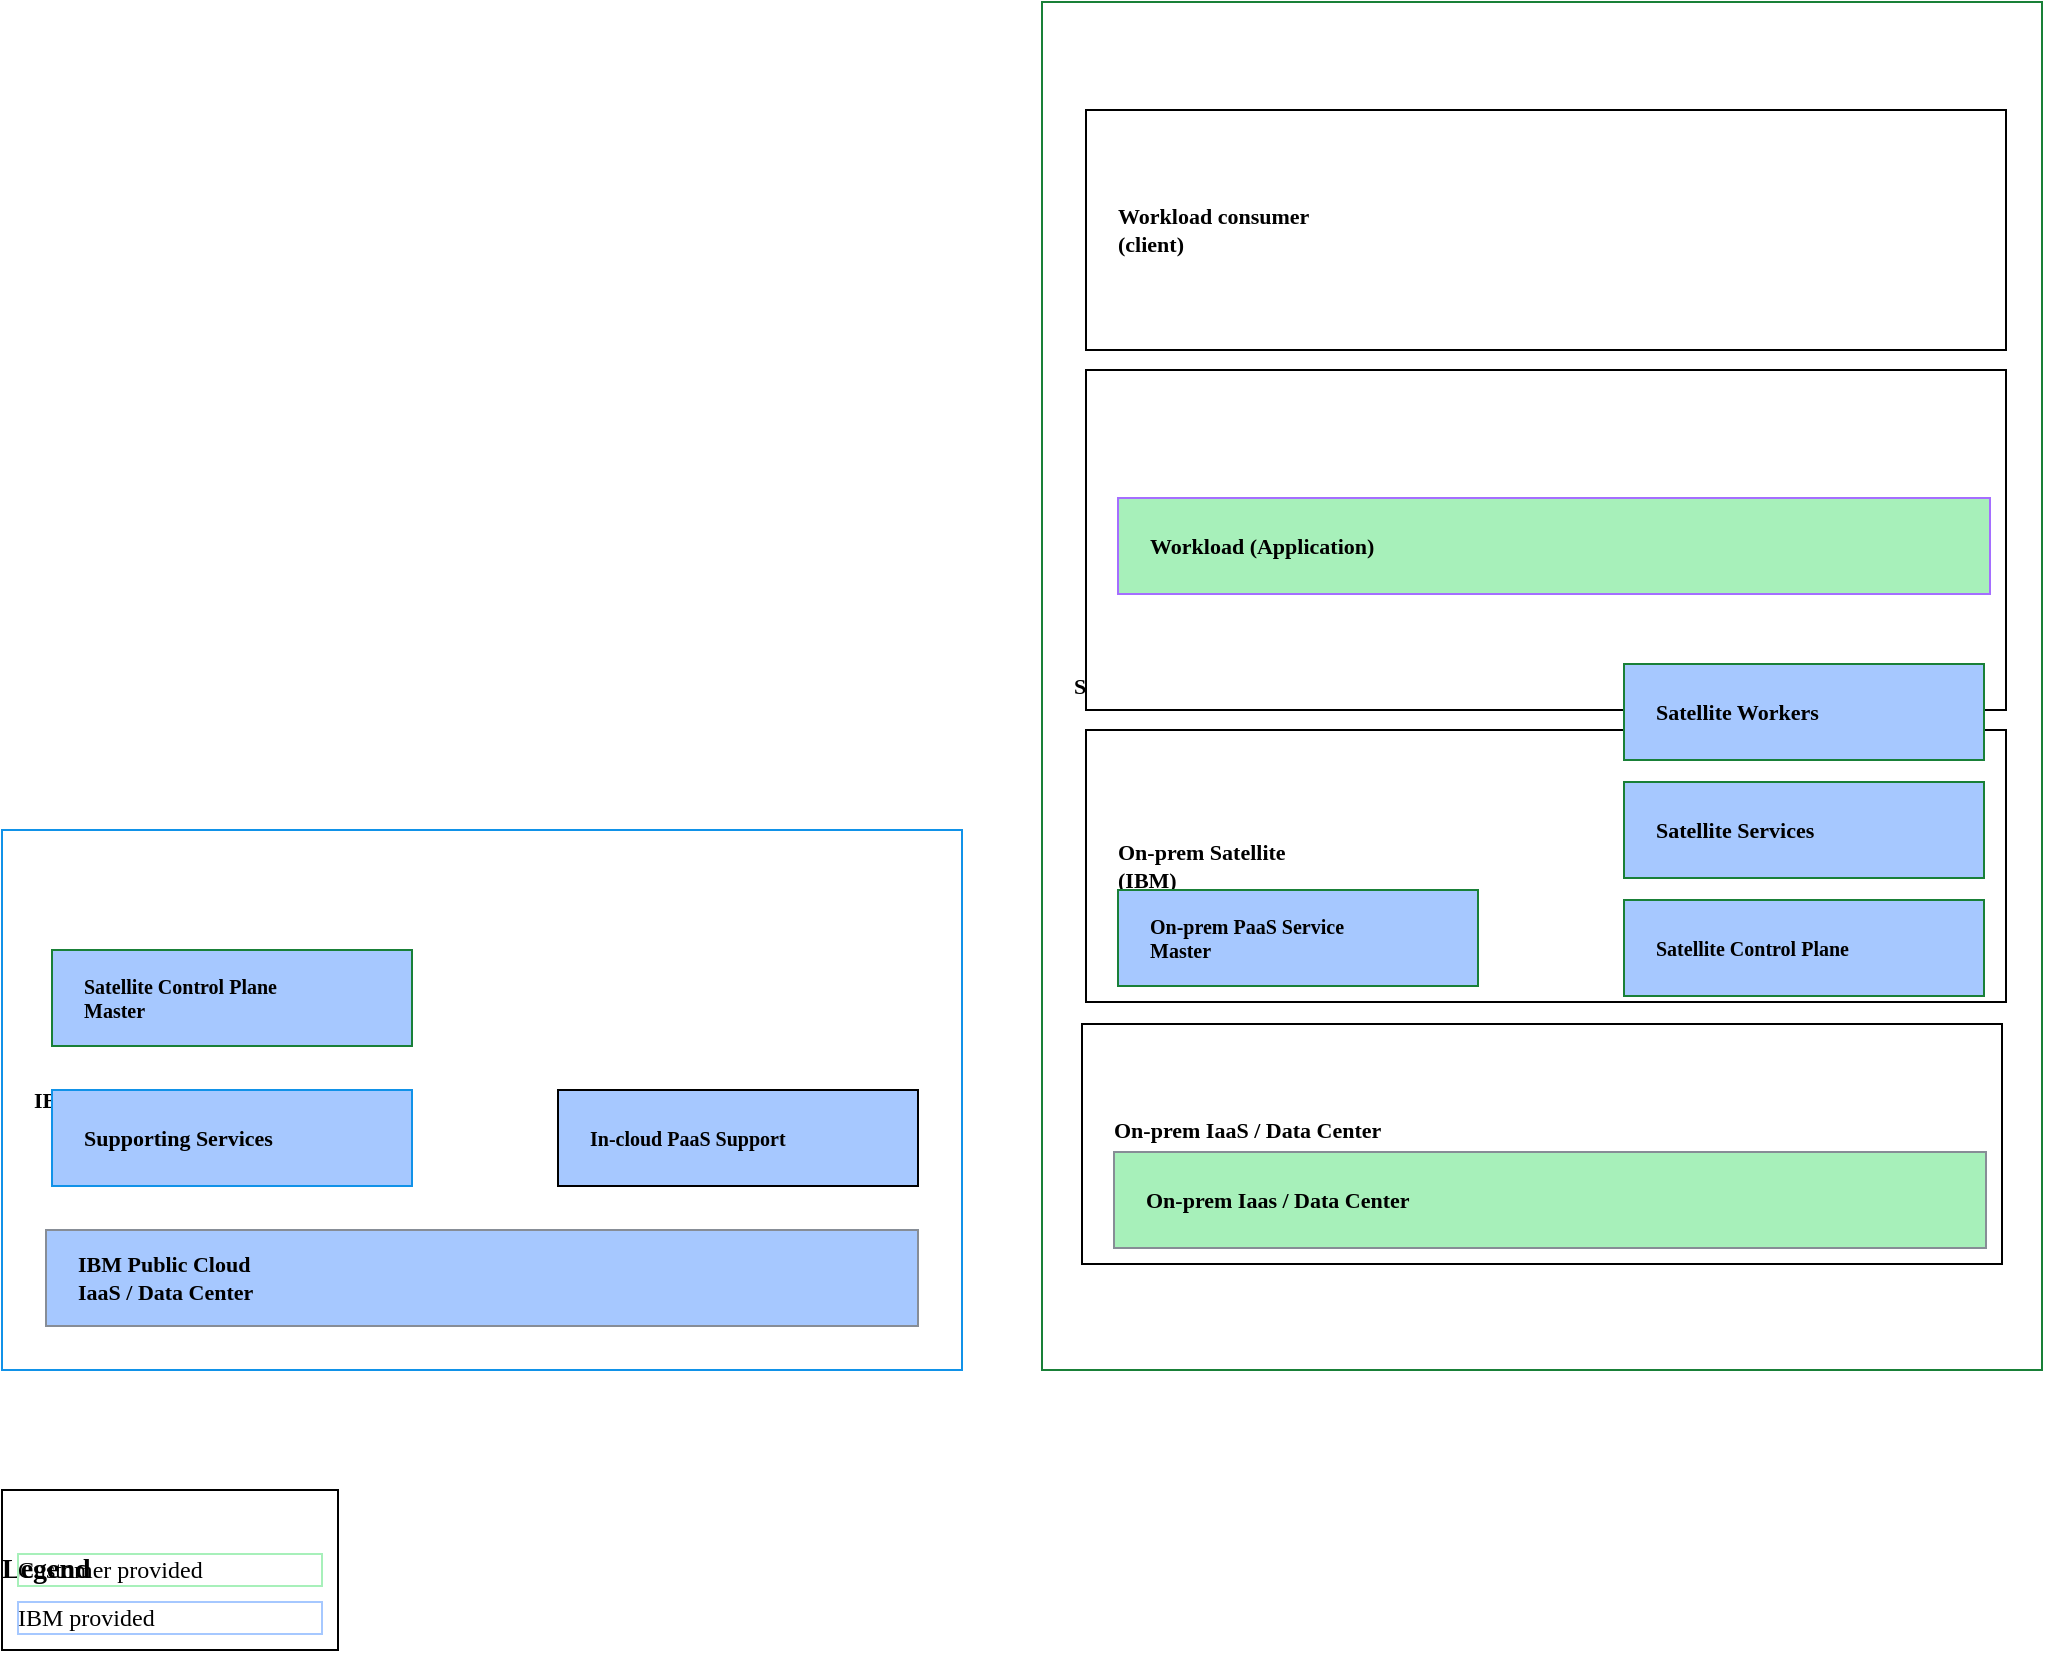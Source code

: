 <mxfile version="18.0.6" type="device"><diagram id="lT_PwfDoIS3RfgI0HAe-" name="Page-1"><mxGraphModel dx="2206" dy="755" grid="1" gridSize="10" guides="1" tooltips="1" connect="1" arrows="1" fold="1" page="1" pageScale="1" pageWidth="1100" pageHeight="900" math="0" shadow="0"><root><mxCell id="0"/><mxCell id="1" parent="0"/><UserObject placeholders="1" label="&lt;font style=&quot;font-size: 11px;&quot;&gt;%Primary-Label%&lt;/font&gt;&lt;br style=&quot;font-size: 11px;&quot;&gt;&lt;font style=&quot;font-size: 11px;&quot;&gt;%Secondary-Text%&lt;/font&gt;" Badge-Text="" Icon-Name="ibm-cloud" Primary-Label="IBM Cloud" Secondary-Text="" id="aHFTDolIA_Pszq48UTNn-1"><mxCell style="shape=mxgraph.ibm.base;ibmType=groupp;ibmLayout=expanded;strokeColor=#1192e8;fillColor=none;html=1;metaEdit=1;whiteSpace=wrap;fontFamily=IBM Plex Sans;fontSize=11;image=;align=left;verticalAlign=middle;labelPosition=center;verticalLabelPosition=middle;spacing=0;spacingLeft=16;spacingRight=16;spacingTop=0;spacingBottom=0;container=1;collapsible=0;expand=0;recursiveResize=0;fontColor=#000000;fontStyle=1" parent="1" vertex="1"><mxGeometry x="-1060" y="450" width="480" height="270" as="geometry"/></mxCell></UserObject><UserObject placeholders="1" label="&lt;font style=&quot;font-size: 10px;&quot;&gt;%Primary-Label%&lt;/font&gt;&lt;br style=&quot;font-size: 10px;&quot;&gt;&lt;font style=&quot;font-size: 10px;&quot;&gt;%Secondary-Text%&lt;/font&gt;" Badge-Text="" Icon-Name="cloud-satellite--config" Primary-Label="Satellite Control Plane" Secondary-Text="Master" id="aHFTDolIA_Pszq48UTNn-4"><mxCell style="shape=mxgraph.ibm.base;ibmType=nodep;ibmLayout=expanded;strokeColor=#198038;fillColor=#A6C8FF;html=1;metaEdit=1;fontFamily=IBM Plex Sans;fontSize=10;image=;align=left;verticalAlign=middle;labelPosition=center;verticalLabelPosition=middle;spacing=0;spacingLeft=16;spacingRight=16;spacingTop=0;spacingBottom=0;fontColor=#000000;container=1;collapsible=0;expand=0;recursiveResize=0;fontStyle=1;whiteSpace=wrap;" parent="aHFTDolIA_Pszq48UTNn-1" vertex="1"><mxGeometry x="25" y="60" width="180" height="48" as="geometry"/></mxCell></UserObject><UserObject placeholders="1" label="&lt;font style=&quot;font-size: 11px;&quot;&gt;%Primary-Label%&lt;/font&gt;&lt;br style=&quot;font-size: 11px;&quot;&gt;&lt;font style=&quot;font-size: 11px;&quot;&gt;%Secondary-Text%&lt;/font&gt;" Badge-Text="" Icon-Name="cloud-services" Primary-Label="Supporting Services" Secondary-Text="" id="aHFTDolIA_Pszq48UTNn-5"><mxCell style="shape=mxgraph.ibm.base;ibmType=nodep;ibmLayout=expanded;strokeColor=#1192e8;fillColor=#A6C8FF;html=1;metaEdit=1;fontFamily=IBM Plex Sans;fontSize=11;image=;align=left;verticalAlign=middle;labelPosition=center;verticalLabelPosition=middle;spacing=0;spacingLeft=16;spacingRight=16;spacingTop=0;spacingBottom=0;fontColor=#000000;container=1;collapsible=0;expand=0;recursiveResize=0;fontStyle=1;whiteSpace=wrap;" parent="aHFTDolIA_Pszq48UTNn-1" vertex="1"><mxGeometry x="25" y="130" width="180" height="48" as="geometry"/></mxCell></UserObject><UserObject placeholders="1" label="&lt;font style=&quot;font-size: 10px;&quot;&gt;%Primary-Label%&lt;/font&gt;&lt;br style=&quot;font-size: 10px;&quot;&gt;&lt;font style=&quot;font-size: 10px;&quot;&gt;%Secondary-Text%&lt;/font&gt;" Badge-Text="" Icon-Name="user--service-desk" Primary-Label="In-cloud PaaS Support" Secondary-Text="" id="aHFTDolIA_Pszq48UTNn-3"><mxCell style="shape=mxgraph.ibm.base;ibmType=nodep;ibmLayout=expanded;strokeColor=#000000;fillColor=#A6C8FF;html=1;metaEdit=1;whiteSpace=wrap;fontFamily=IBM Plex Sans;fontSize=10;image=;align=left;verticalAlign=middle;labelPosition=center;verticalLabelPosition=middle;spacing=0;spacingLeft=16;spacingRight=16;spacingTop=0;spacingBottom=0;fontColor=#000000;container=1;collapsible=0;expand=0;recursiveResize=0;fontStyle=1;" parent="aHFTDolIA_Pszq48UTNn-1" vertex="1"><mxGeometry x="278" y="130" width="180" height="48" as="geometry"/></mxCell></UserObject><UserObject placeholders="1" label="&lt;font style=&quot;font-size: 11px;&quot;&gt;%Primary-Label%&lt;/font&gt;&lt;br style=&quot;font-size: 11px;&quot;&gt;&lt;font style=&quot;font-size: 11px;&quot;&gt;%Secondary-Text%&lt;/font&gt;" Badge-Text="" Icon-Name="data--base--alt" Primary-Label="IBM Public Cloud" Secondary-Text="IaaS / Data Center" id="aHFTDolIA_Pszq48UTNn-6"><mxCell style="shape=mxgraph.ibm.base;ibmType=nodel;ibmLayout=expanded;strokeColor=#878d96;fillColor=#A6C8FF;html=1;metaEdit=1;whiteSpace=wrap;fontFamily=IBM Plex Sans;fontSize=11;image=;align=left;verticalAlign=middle;labelPosition=center;verticalLabelPosition=middle;spacing=0;spacingLeft=16;spacingRight=16;spacingTop=0;spacingBottom=0;fontColor=#000000;container=1;collapsible=0;expand=0;recursiveResize=0;fontStyle=1;" parent="aHFTDolIA_Pszq48UTNn-1" vertex="1"><mxGeometry x="22" y="200" width="436" height="48" as="geometry"/></mxCell></UserObject><UserObject placeholders="1" label="&lt;font style=&quot;font-size: 11px;&quot;&gt;%Primary-Label%&lt;/font&gt;&lt;br style=&quot;font-size: 11px;&quot;&gt;&lt;font style=&quot;font-size: 11px;&quot;&gt;%Secondary-Text%&lt;/font&gt;" Badge-Text="" Icon-Name="cloud-satellite" Primary-Label="Satellite" Secondary-Text="" id="o-pTUGLyGPwuhTzYoaH_-17"><mxCell style="shape=mxgraph.ibm.base;ibmType=groupp;ibmLayout=expanded;strokeColor=#198038;fillColor=default;html=1;metaEdit=1;whiteSpace=wrap;fontFamily=IBM Plex Sans;fontSize=11;image=;align=left;verticalAlign=middle;labelPosition=center;verticalLabelPosition=middle;spacing=0;spacingLeft=16;spacingRight=16;spacingTop=0;spacingBottom=0;fontColor=#000000;container=1;collapsible=0;expand=0;recursiveResize=0;fontStyle=1;" parent="1" vertex="1"><mxGeometry x="-540" y="36" width="500" height="684" as="geometry"/></mxCell></UserObject><UserObject placeholders="1" label="&lt;font style=&quot;font-size: 11px;&quot;&gt;%Primary-Label%&lt;/font&gt;&lt;br style=&quot;font-size: 11px;&quot;&gt;&lt;font style=&quot;font-size: 11px;&quot;&gt;%Secondary-Text%&lt;/font&gt;" Badge-Text="" Icon-Name="user" Primary-Label="Workload consumer" Secondary-Text="(client)" id="o-pTUGLyGPwuhTzYoaH_-6"><mxCell style="shape=mxgraph.ibm.base;ibmType=groupl;ibmLayout=expandedStack;strokeColor=#000000;fillColor=default;html=1;metaEdit=1;whiteSpace=wrap;fontFamily=IBM Plex Sans;fontSize=11;image=;align=left;verticalAlign=middle;labelPosition=center;verticalLabelPosition=middle;spacing=0;spacingLeft=16;spacingRight=16;spacingTop=0;spacingBottom=0;fontColor=#000000;childLayout=stackLayout;horizontalStack=0;stackFill=1;marginLeft=16;marginRight=8;marginTop=64;marginBottom=8;container=1;collapsible=0;expand=0;recursiveResize=0;ibmBadge=none;ibmDashed=1;fontStyle=1;" parent="o-pTUGLyGPwuhTzYoaH_-17" vertex="1"><mxGeometry x="22" y="54" width="460" height="120" as="geometry"/></mxCell></UserObject><UserObject placeholders="1" label="&lt;font style=&quot;font-size: 11px;&quot;&gt;%Primary-Label%&lt;/font&gt;&lt;br style=&quot;font-size: 11px;&quot;&gt;&lt;font style=&quot;font-size: 11px;&quot;&gt;%Secondary-Text%&lt;/font&gt;" Badge-Text="" Icon-Name="user" Primary-Label="Workload developer / operator" Secondary-Text="(client)" id="o-pTUGLyGPwuhTzYoaH_-7"><mxCell style="shape=mxgraph.ibm.base;ibmType=groupl;ibmLayout=expandedStack;strokeColor=#000000;fillColor=default;html=1;metaEdit=1;whiteSpace=wrap;fontFamily=IBM Plex Sans;fontSize=11;image=;align=left;verticalAlign=middle;labelPosition=center;verticalLabelPosition=middle;spacing=0;spacingLeft=16;spacingRight=16;spacingTop=0;spacingBottom=0;fontColor=#000000;childLayout=stackLayout;horizontalStack=0;stackFill=1;marginLeft=16;marginRight=8;marginTop=64;marginBottom=8;container=1;collapsible=0;expand=0;recursiveResize=0;ibmBadge=none;ibmDashed=1;fontStyle=1" parent="o-pTUGLyGPwuhTzYoaH_-17" vertex="1"><mxGeometry x="22" y="184" width="460" height="170" as="geometry"/></mxCell></UserObject><UserObject placeholders="1" label="&lt;font style=&quot;font-size: 11px;&quot;&gt;%Primary-Label%&lt;/font&gt;&lt;br style=&quot;font-size: 11px;&quot;&gt;&lt;font style=&quot;font-size: 11px;&quot;&gt;%Secondary-Text%&lt;/font&gt;" Badge-Text="" Icon-Name="application" Primary-Label="Workload (Application)" Secondary-Text="" id="aHFTDolIA_Pszq48UTNn-9"><mxCell style="shape=mxgraph.ibm.base;ibmType=nodel;ibmLayout=expandedStack;strokeColor=#A56EFF;fillColor=#A7F0BA;html=1;metaEdit=1;whiteSpace=wrap;fontFamily=IBM Plex Sans;fontSize=11;image=;align=left;verticalAlign=middle;labelPosition=center;verticalLabelPosition=middle;spacing=0;spacingLeft=16;spacingRight=16;spacingTop=0;spacingBottom=0;fontColor=#000000;childLayout=stackLayout;horizontalStack=0;stackFill=1;marginLeft=16;marginRight=8;marginTop=64;marginBottom=8;container=1;collapsible=0;expand=0;recursiveResize=0;ibmBadge=none;fontStyle=1;" parent="o-pTUGLyGPwuhTzYoaH_-7" vertex="1"><mxGeometry x="16" y="64" width="436" height="48" as="geometry"/></mxCell></UserObject><UserObject placeholders="1" label="&lt;font style=&quot;font-size: 11px;&quot;&gt;%Primary-Label%&lt;/font&gt;&lt;br style=&quot;font-size: 11px;&quot;&gt;&lt;font style=&quot;font-size: 11px;&quot;&gt;%Secondary-Text%&lt;/font&gt;" Badge-Text="" Icon-Name="user" Primary-Label="On-prem IaaS / Data Center" Secondary-Text="(client)" id="o-pTUGLyGPwuhTzYoaH_-15"><mxCell style="shape=mxgraph.ibm.base;ibmType=groupl;ibmLayout=expandedStack;strokeColor=#000000;fillColor=default;html=1;metaEdit=1;whiteSpace=wrap;fontFamily=IBM Plex Sans;fontSize=11;image=;align=left;verticalAlign=middle;labelPosition=center;verticalLabelPosition=middle;spacing=0;spacingLeft=16;spacingRight=16;spacingTop=0;spacingBottom=0;fontColor=#000000;childLayout=stackLayout;horizontalStack=0;stackFill=1;marginLeft=16;marginRight=8;marginTop=64;marginBottom=8;container=1;collapsible=0;expand=0;recursiveResize=0;ibmBadge=none;ibmDashed=1;fontStyle=1" parent="o-pTUGLyGPwuhTzYoaH_-17" vertex="1"><mxGeometry x="20" y="511" width="460" height="120" as="geometry"/></mxCell></UserObject><UserObject placeholders="1" label="&lt;font style=&quot;font-size: 11px;&quot;&gt;%Primary-Label%&lt;/font&gt;&lt;br style=&quot;font-size: 11px;&quot;&gt;&lt;font style=&quot;font-size: 11px;&quot;&gt;%Secondary-Text%&lt;/font&gt;" Badge-Text="" Icon-Name="network--enterprise" Primary-Label="On-prem Iaas / Data Center" Secondary-Text="" id="o-pTUGLyGPwuhTzYoaH_-16"><mxCell style="shape=mxgraph.ibm.base;ibmType=nodel;ibmLayout=expandedStack;strokeColor=#878D96;fillColor=#A7F0BA;html=1;metaEdit=1;whiteSpace=wrap;fontFamily=IBM Plex Sans;fontSize=11;image=;align=left;verticalAlign=middle;labelPosition=center;verticalLabelPosition=middle;spacing=0;spacingLeft=16;spacingRight=16;spacingTop=0;spacingBottom=0;fontColor=#000000;childLayout=stackLayout;horizontalStack=0;stackFill=1;marginLeft=16;marginRight=8;marginTop=64;marginBottom=8;container=1;collapsible=0;expand=0;recursiveResize=0;ibmBadge=none;fontStyle=1;" parent="o-pTUGLyGPwuhTzYoaH_-15" vertex="1"><mxGeometry x="16" y="64" width="436" height="48" as="geometry"/></mxCell></UserObject><UserObject placeholders="1" label="&lt;font style=&quot;font-size: 11px;&quot;&gt;%Primary-Label%&lt;/font&gt;&lt;br style=&quot;font-size: 11px;&quot;&gt;&lt;font style=&quot;font-size: 11px;&quot;&gt;%Secondary-Text%&lt;/font&gt;" Badge-Text="" Icon-Name="user" Primary-Label="On-prem Satellite" Secondary-Text="(IBM)" id="o-pTUGLyGPwuhTzYoaH_-13"><mxCell style="shape=mxgraph.ibm.base;ibmType=groupl;ibmLayout=expanded;strokeColor=#000000;fillColor=default;html=1;metaEdit=1;whiteSpace=wrap;fontFamily=IBM Plex Sans;fontSize=11;image=;align=left;verticalAlign=middle;labelPosition=center;verticalLabelPosition=middle;spacing=0;spacingLeft=16;spacingRight=16;spacingTop=0;spacingBottom=0;fontColor=#000000;container=1;collapsible=0;expand=0;recursiveResize=0;ibmDashed=1;fontStyle=1" parent="o-pTUGLyGPwuhTzYoaH_-17" vertex="1"><mxGeometry x="22" y="364" width="460" height="136" as="geometry"/></mxCell></UserObject><UserObject placeholders="1" label="&lt;font style=&quot;font-size: 10px;&quot;&gt;%Primary-Label%&lt;/font&gt;&lt;br style=&quot;font-size: 10px;&quot;&gt;&lt;font style=&quot;font-size: 10px;&quot;&gt;%Secondary-Text%&lt;/font&gt;" Badge-Text="" Icon-Name="network--enterprise" Primary-Label="On-prem PaaS Service" Secondary-Text="Master" id="rIdW7HdmzJBplVlB0Ba0-2"><mxCell style="shape=mxgraph.ibm.base;ibmType=nodep;ibmLayout=expanded;strokeColor=#198038;fillColor=#A6C8FF;html=1;metaEdit=1;fontFamily=IBM Plex Sans;fontSize=10;image=;align=left;verticalAlign=middle;labelPosition=center;verticalLabelPosition=middle;spacing=0;spacingLeft=16;spacingRight=16;spacingTop=0;spacingBottom=0;fontColor=#000000;container=1;collapsible=0;expand=0;recursiveResize=0;fontStyle=1;whiteSpace=wrap;" parent="o-pTUGLyGPwuhTzYoaH_-13" vertex="1"><mxGeometry x="16" y="80" width="180" height="48" as="geometry"/></mxCell></UserObject><UserObject placeholders="1" label="&lt;font style=&quot;font-size: 11px;&quot;&gt;%Primary-Label%&lt;/font&gt;&lt;br style=&quot;font-size: 11px;&quot;&gt;&lt;font style=&quot;font-size: 11px;&quot;&gt;%Secondary-Text%&lt;/font&gt;" Badge-Text="" Icon-Name="cloud-satellite--services" Primary-Label="Satellite Services" Secondary-Text="" id="aHFTDolIA_Pszq48UTNn-11"><mxCell style="shape=mxgraph.ibm.base;ibmType=nodep;ibmLayout=expanded;strokeColor=#198038;fillColor=#A6C8FF;html=1;metaEdit=1;fontFamily=IBM Plex Sans;fontSize=11;image=;align=left;verticalAlign=middle;labelPosition=center;verticalLabelPosition=middle;spacing=0;spacingLeft=16;spacingRight=16;spacingTop=0;spacingBottom=0;fontColor=#000000;ibmMultiplicity=1;container=1;collapsible=0;expand=0;recursiveResize=0;fontStyle=1;whiteSpace=wrap;" parent="o-pTUGLyGPwuhTzYoaH_-17" vertex="1"><mxGeometry x="291" y="390" width="180" height="48" as="geometry"/></mxCell></UserObject><UserObject placeholders="1" label="&lt;font style=&quot;font-size: 11px;&quot;&gt;%Primary-Label%&lt;/font&gt;&lt;br style=&quot;font-size: 11px;&quot;&gt;&lt;font style=&quot;font-size: 11px;&quot;&gt;%Secondary-Text%&lt;/font&gt;" Badge-Text="" Icon-Name="bare-metal-server" Primary-Label="Satellite Workers" Secondary-Text="" id="aHFTDolIA_Pszq48UTNn-13"><mxCell style="shape=mxgraph.ibm.base;ibmType=nodel;ibmLayout=expanded;strokeColor=#198038;fillColor=#A6C8FF;html=1;metaEdit=1;fontFamily=IBM Plex Sans;fontSize=11;image=;align=left;verticalAlign=middle;labelPosition=center;verticalLabelPosition=middle;spacing=0;spacingLeft=16;spacingRight=16;spacingTop=0;spacingBottom=0;fontColor=#000000;ibmMultiplicity=1;container=1;collapsible=0;expand=0;recursiveResize=0;fontStyle=1;whiteSpace=wrap;" parent="o-pTUGLyGPwuhTzYoaH_-17" vertex="1"><mxGeometry x="291" y="331" width="180" height="48" as="geometry"/></mxCell></UserObject><UserObject placeholders="1" label="&lt;font style=&quot;font-size: 10px;&quot;&gt;%Primary-Label%&lt;/font&gt;&lt;br style=&quot;font-size: 10px;&quot;&gt;&lt;font style=&quot;font-size: 10px;&quot;&gt;%Secondary-Text%&lt;/font&gt;" Badge-Text="" Icon-Name="cloud-satellite--config" Primary-Label="Satellite Control Plane" Secondary-Text="" id="aHFTDolIA_Pszq48UTNn-12"><mxCell style="shape=mxgraph.ibm.base;ibmType=nodep;ibmLayout=expanded;strokeColor=#198038;fillColor=#A6C8FF;html=1;metaEdit=1;fontFamily=IBM Plex Sans;fontSize=10;image=;align=left;verticalAlign=middle;labelPosition=center;verticalLabelPosition=middle;spacing=0;spacingLeft=16;spacingRight=16;spacingTop=0;spacingBottom=0;fontColor=#000000;container=1;collapsible=0;expand=0;recursiveResize=0;fontStyle=1;labelBorderColor=none;whiteSpace=wrap;" parent="o-pTUGLyGPwuhTzYoaH_-17" vertex="1"><mxGeometry x="291" y="449" width="180" height="48" as="geometry"/></mxCell></UserObject><UserObject placeholders="1" label="&lt;font style=&quot;font-size: 14px&quot;&gt;%Legend-Title%&lt;/font&gt;" Legend-Title="Legend" id="oKqbdWN4kzxPMnQzfjwK-1"><mxCell style="shape=mxgraph.ibm.legend;ibmType=legendv;strokeColor=#000000;fillColor=default;fontColor=#000000;html=1;metaEdit=1;whiteSpace=wrap;fontFamily=IBM Plex Sans;fontSize=14;ibmNoIcon=1;childLayout=stackLayout;stackUnitSize=16;resizeParent=1;resizeParentMax=0;resizeLast=0;allowGaps=0;horizontalStack=0;stackFill=1;stackSpacing=8;marginLeft=8;marginRight=8;marginTop=32;marginBottom=8;align=left;verticalAlign=middle;labelPosition=center;verticalLabelPosition=middle;spacing=0;spacingLeft=0;spacingRight=0;spacingTop=0;spacingBottom=0;container=1;collapsible=0;expand=0;recursiveResize=0;noLabel=0;fontStyle=1;" parent="1" vertex="1"><mxGeometry x="-1060" y="780" width="168" height="80" as="geometry"/></mxCell></UserObject><UserObject placeholders="1" label="&lt;font style=&quot;font-size: 12px&quot;&gt;%Primary-Label%&lt;/font&gt;&lt;br&gt;&lt;font style=&quot;font-size: 12px&quot;&gt;%Secondary-Text%&lt;/font&gt;" Icon-Name="undefined" Primary-Label="Customer provided" Secondary-Text="" Badge-Text="" id="qFrbdzFUTk2UliyyNBdF-1"><mxCell style="shape=mxgraph.ibm.base;ibmType=nodep;ibmLayout=itemColor;strokeColor=#A7F0BA;fillColor=none;fontColor=#000000;html=1;metaEdit=1;whiteSpace=wrap;fontFamily=IBM Plex Sans;fontSize=14;image=;align=left;verticalAlign=middle;labelPosition=center;verticalLabelPosition=middle;spacing=0;spacingLeft=0;spacingRight=0;spacingTop=0;spacingBottom=0;fontStyle=0" parent="oKqbdWN4kzxPMnQzfjwK-1" vertex="1"><mxGeometry x="8" y="32" width="152" height="16" as="geometry"/></mxCell></UserObject><UserObject placeholders="1" label="&lt;font style=&quot;font-size: 12px&quot;&gt;%Primary-Label%&lt;/font&gt;&lt;br&gt;&lt;font style=&quot;font-size: 12px&quot;&gt;%Secondary-Text%&lt;/font&gt;" Icon-Name="undefined" Primary-Label="IBM provided" Secondary-Text="" Badge-Text="" id="oKqbdWN4kzxPMnQzfjwK-3"><mxCell style="shape=mxgraph.ibm.base;ibmType=nodep;ibmLayout=itemColor;strokeColor=#A6C8FF;fillColor=none;fontColor=#000000;html=1;metaEdit=1;whiteSpace=wrap;fontFamily=IBM Plex Sans;fontSize=14;image=;align=left;verticalAlign=middle;labelPosition=center;verticalLabelPosition=middle;spacing=0;spacingLeft=0;spacingRight=0;spacingTop=0;spacingBottom=0;fontStyle=0" parent="oKqbdWN4kzxPMnQzfjwK-1" vertex="1"><mxGeometry x="8" y="56" width="152" height="16" as="geometry"/></mxCell></UserObject><mxCell id="cWwGA-BpyMzj-ZwTHUEy-3" value="Nodes" parent="0"/></root></mxGraphModel></diagram></mxfile>